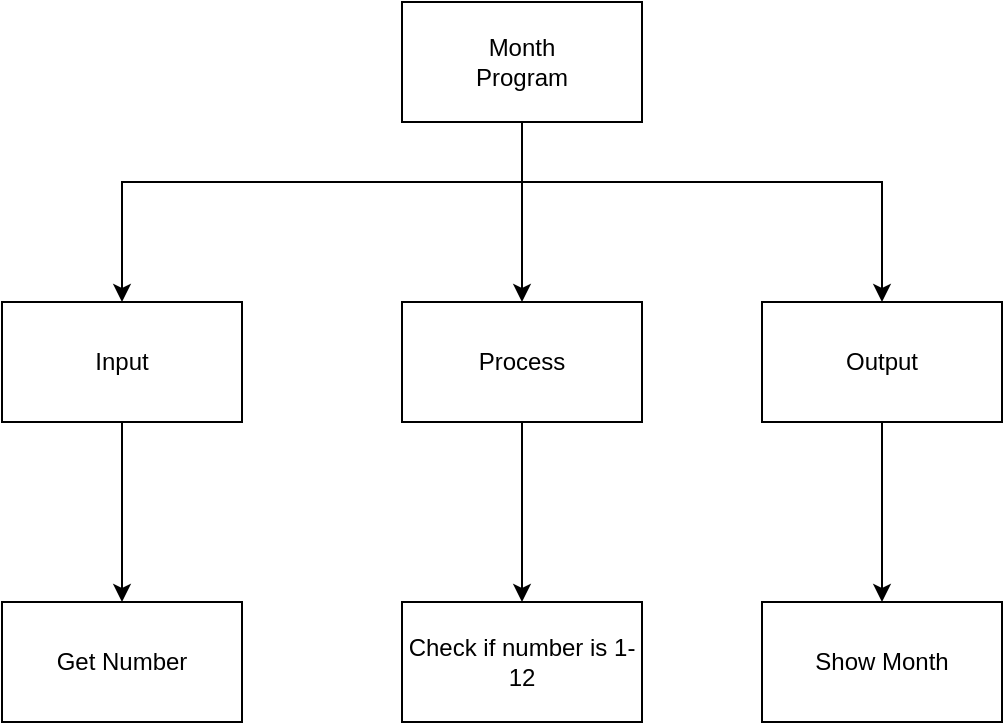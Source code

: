 <mxfile>
    <diagram id="i56BZ5JQD51k05bis6Mc" name="TopDown">
        <mxGraphModel dx="834" dy="561" grid="1" gridSize="10" guides="1" tooltips="1" connect="1" arrows="1" fold="1" page="1" pageScale="1" pageWidth="827" pageHeight="1169" math="0" shadow="0">
            <root>
                <mxCell id="0"/>
                <mxCell id="1" parent="0"/>
                <mxCell id="9" style="edgeStyle=none;html=1;entryX=0.5;entryY=0;entryDx=0;entryDy=0;jumpStyle=line;" parent="1" target="4" edge="1">
                    <mxGeometry relative="1" as="geometry">
                        <mxPoint x="330" y="90" as="sourcePoint"/>
                    </mxGeometry>
                </mxCell>
                <mxCell id="16" style="edgeStyle=orthogonalEdgeStyle;rounded=0;jumpStyle=line;html=1;entryX=0.5;entryY=0;entryDx=0;entryDy=0;" parent="1" source="2" target="3" edge="1">
                    <mxGeometry relative="1" as="geometry">
                        <Array as="points">
                            <mxPoint x="330" y="120"/>
                            <mxPoint x="130" y="120"/>
                            <mxPoint x="130" y="170"/>
                        </Array>
                    </mxGeometry>
                </mxCell>
                <mxCell id="17" style="edgeStyle=orthogonalEdgeStyle;shape=connector;rounded=0;jumpStyle=line;html=1;labelBackgroundColor=default;fontFamily=Helvetica;fontSize=11;fontColor=default;endArrow=classic;strokeColor=default;" parent="1" source="2" target="5" edge="1">
                    <mxGeometry relative="1" as="geometry">
                        <Array as="points">
                            <mxPoint x="330" y="120"/>
                            <mxPoint x="510" y="120"/>
                            <mxPoint x="510" y="200"/>
                        </Array>
                    </mxGeometry>
                </mxCell>
                <mxCell id="2" value="Month&lt;br&gt;Program" style="rounded=0;whiteSpace=wrap;html=1;" parent="1" vertex="1">
                    <mxGeometry x="270" y="30" width="120" height="60" as="geometry"/>
                </mxCell>
                <mxCell id="13" style="edgeStyle=none;html=1;exitX=0.5;exitY=1;exitDx=0;exitDy=0;entryX=0.5;entryY=0;entryDx=0;entryDy=0;" parent="1" source="3" target="6" edge="1">
                    <mxGeometry relative="1" as="geometry">
                        <Array as="points"/>
                    </mxGeometry>
                </mxCell>
                <mxCell id="3" value="Input" style="rounded=0;whiteSpace=wrap;html=1;" parent="1" vertex="1">
                    <mxGeometry x="70" y="180" width="120" height="60" as="geometry"/>
                </mxCell>
                <mxCell id="12" style="edgeStyle=none;html=1;exitX=0.5;exitY=1;exitDx=0;exitDy=0;entryX=0.5;entryY=0;entryDx=0;entryDy=0;" parent="1" source="4" target="8" edge="1">
                    <mxGeometry relative="1" as="geometry">
                        <Array as="points"/>
                    </mxGeometry>
                </mxCell>
                <mxCell id="4" value="Process" style="rounded=0;whiteSpace=wrap;html=1;" parent="1" vertex="1">
                    <mxGeometry x="270" y="180" width="120" height="60" as="geometry"/>
                </mxCell>
                <mxCell id="14" style="edgeStyle=none;html=1;exitX=0.5;exitY=1;exitDx=0;exitDy=0;entryX=0.5;entryY=0;entryDx=0;entryDy=0;rounded=0;" parent="1" source="5" target="7" edge="1">
                    <mxGeometry relative="1" as="geometry">
                        <Array as="points"/>
                    </mxGeometry>
                </mxCell>
                <mxCell id="5" value="Output" style="rounded=0;whiteSpace=wrap;html=1;" parent="1" vertex="1">
                    <mxGeometry x="450" y="180" width="120" height="60" as="geometry"/>
                </mxCell>
                <mxCell id="6" value="Get Number" style="rounded=0;whiteSpace=wrap;html=1;" parent="1" vertex="1">
                    <mxGeometry x="70" y="330" width="120" height="60" as="geometry"/>
                </mxCell>
                <mxCell id="7" value="Show Month" style="rounded=0;whiteSpace=wrap;html=1;" parent="1" vertex="1">
                    <mxGeometry x="450" y="330" width="120" height="60" as="geometry"/>
                </mxCell>
                <mxCell id="8" value="Check if number is 1-12" style="rounded=0;whiteSpace=wrap;html=1;" parent="1" vertex="1">
                    <mxGeometry x="270" y="330" width="120" height="60" as="geometry"/>
                </mxCell>
            </root>
        </mxGraphModel>
    </diagram>
</mxfile>
